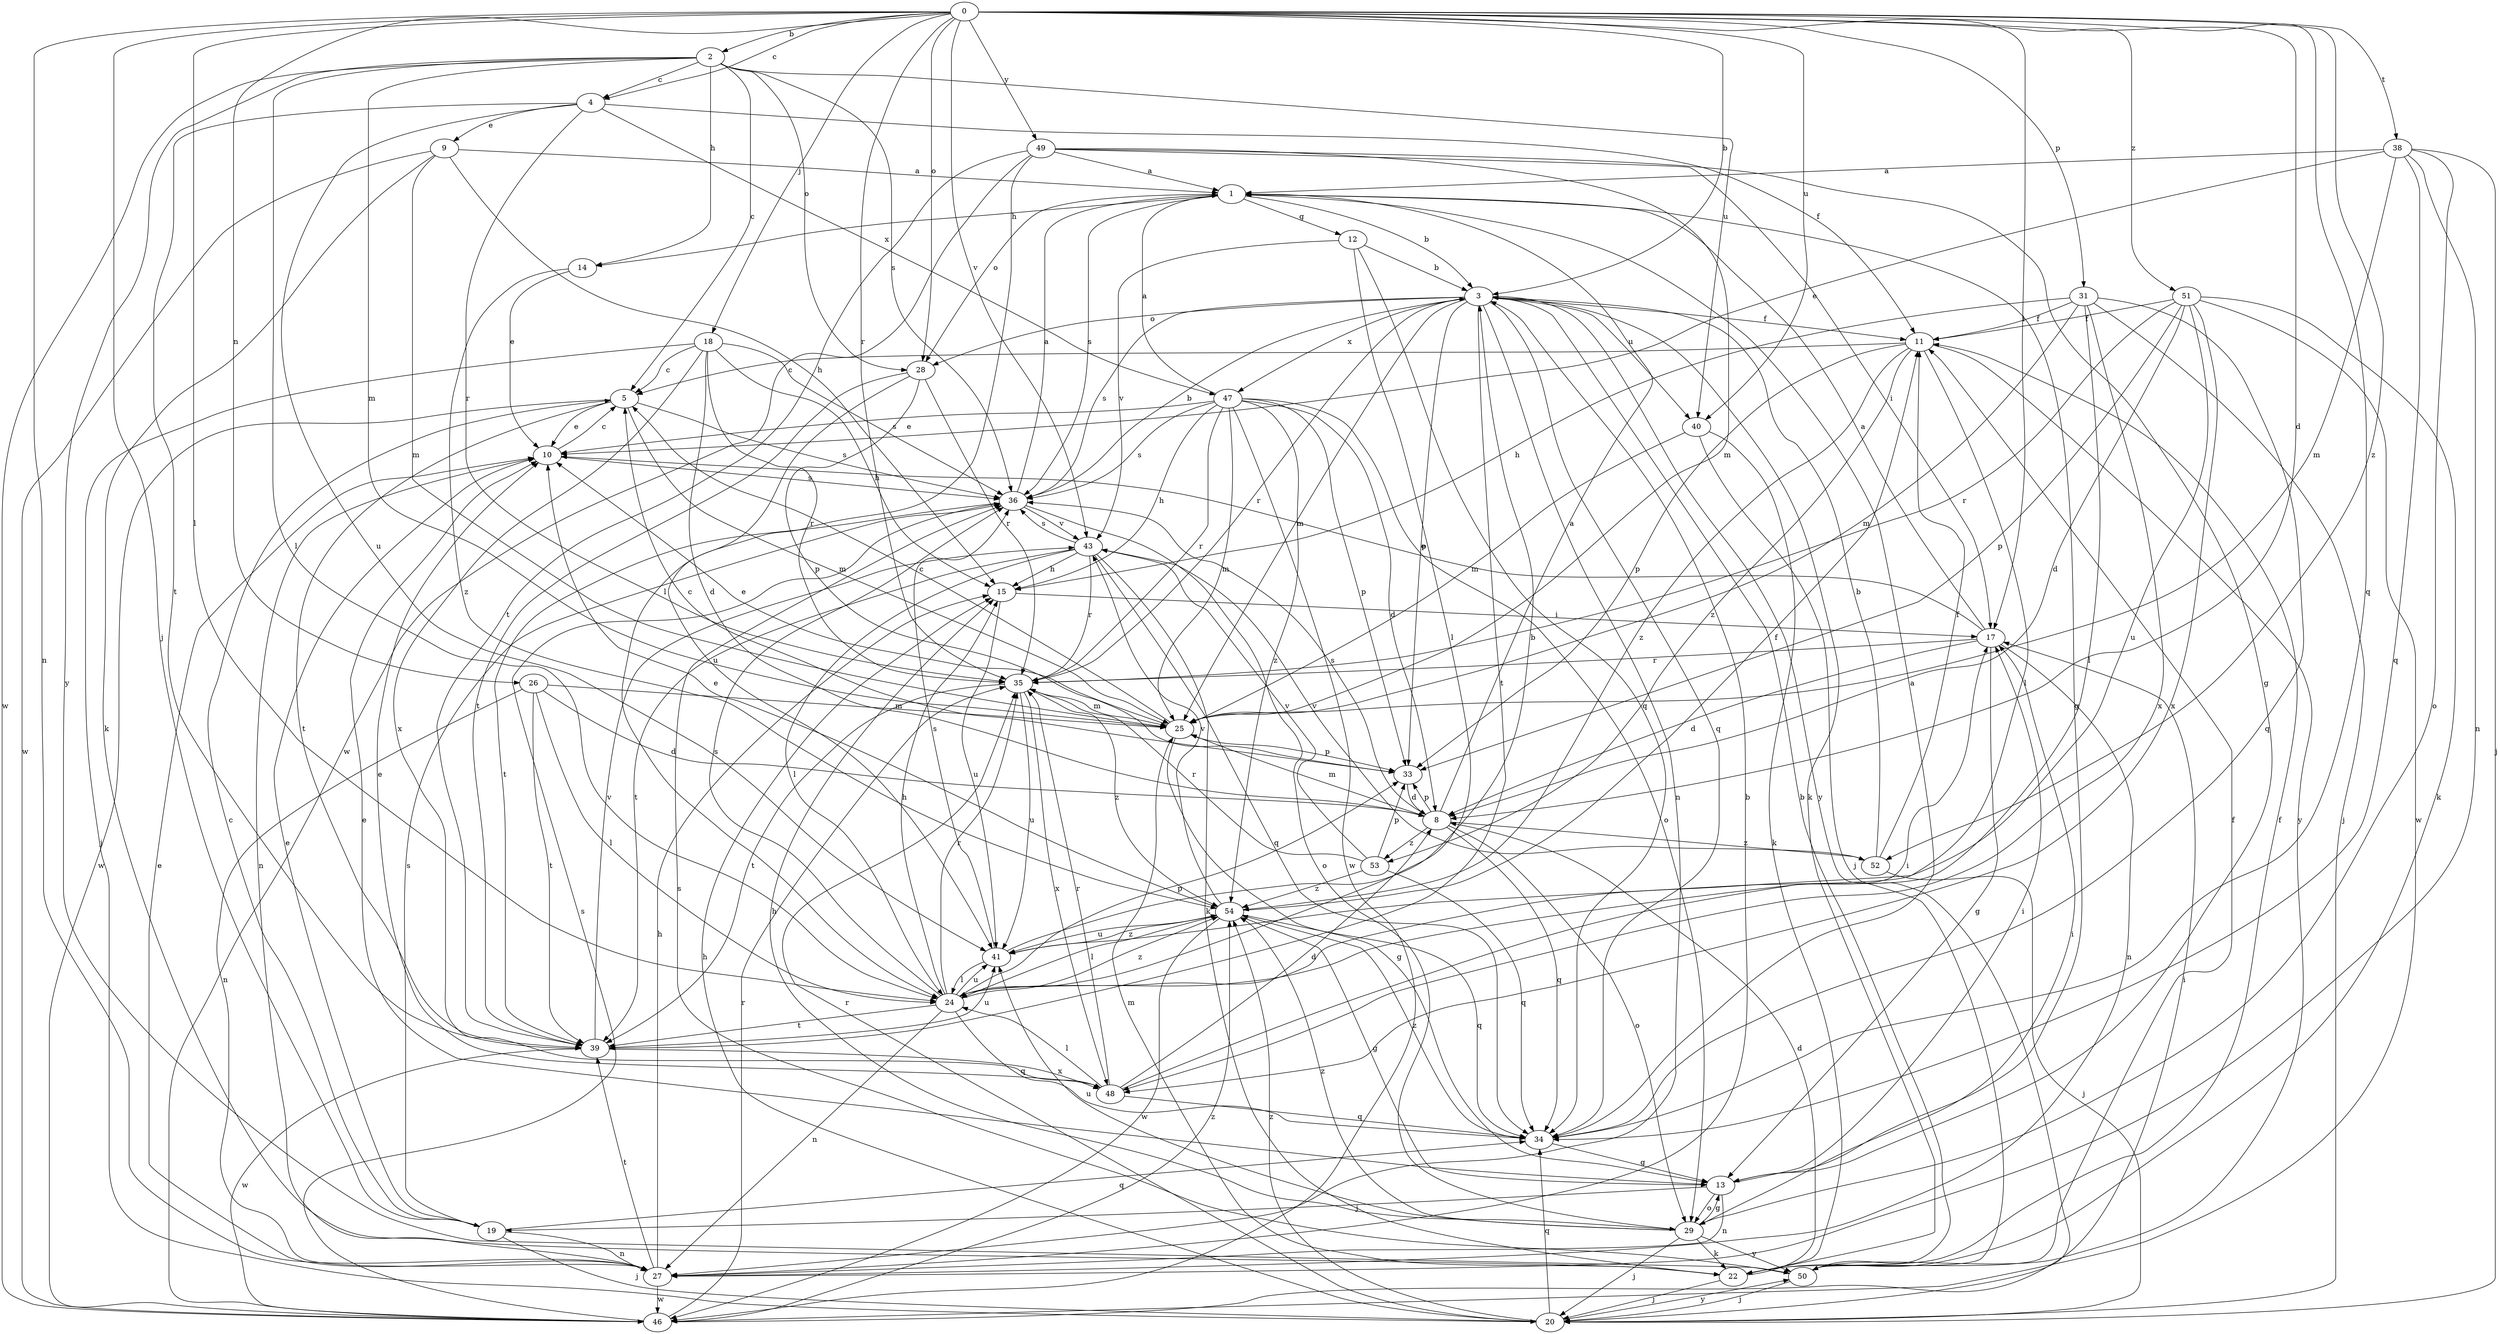 strict digraph  {
0;
1;
2;
3;
4;
5;
8;
9;
10;
11;
12;
13;
14;
15;
17;
18;
19;
20;
22;
24;
25;
26;
27;
28;
29;
31;
33;
34;
35;
36;
38;
39;
40;
41;
43;
46;
47;
48;
49;
50;
51;
52;
53;
54;
0 -> 2  [label=b];
0 -> 3  [label=b];
0 -> 4  [label=c];
0 -> 8  [label=d];
0 -> 17  [label=i];
0 -> 18  [label=j];
0 -> 19  [label=j];
0 -> 24  [label=l];
0 -> 26  [label=n];
0 -> 27  [label=n];
0 -> 28  [label=o];
0 -> 31  [label=p];
0 -> 34  [label=q];
0 -> 35  [label=r];
0 -> 38  [label=t];
0 -> 40  [label=u];
0 -> 43  [label=v];
0 -> 49  [label=y];
0 -> 51  [label=z];
0 -> 52  [label=z];
1 -> 3  [label=b];
1 -> 12  [label=g];
1 -> 13  [label=g];
1 -> 14  [label=h];
1 -> 28  [label=o];
1 -> 36  [label=s];
2 -> 4  [label=c];
2 -> 5  [label=c];
2 -> 14  [label=h];
2 -> 24  [label=l];
2 -> 25  [label=m];
2 -> 28  [label=o];
2 -> 36  [label=s];
2 -> 40  [label=u];
2 -> 46  [label=w];
2 -> 50  [label=y];
3 -> 11  [label=f];
3 -> 22  [label=k];
3 -> 25  [label=m];
3 -> 27  [label=n];
3 -> 28  [label=o];
3 -> 33  [label=p];
3 -> 34  [label=q];
3 -> 35  [label=r];
3 -> 36  [label=s];
3 -> 39  [label=t];
3 -> 40  [label=u];
3 -> 47  [label=x];
3 -> 50  [label=y];
4 -> 9  [label=e];
4 -> 11  [label=f];
4 -> 35  [label=r];
4 -> 39  [label=t];
4 -> 41  [label=u];
4 -> 47  [label=x];
5 -> 10  [label=e];
5 -> 25  [label=m];
5 -> 36  [label=s];
5 -> 39  [label=t];
5 -> 46  [label=w];
8 -> 1  [label=a];
8 -> 25  [label=m];
8 -> 29  [label=o];
8 -> 33  [label=p];
8 -> 34  [label=q];
8 -> 36  [label=s];
8 -> 52  [label=z];
8 -> 53  [label=z];
9 -> 1  [label=a];
9 -> 15  [label=h];
9 -> 22  [label=k];
9 -> 25  [label=m];
9 -> 46  [label=w];
10 -> 5  [label=c];
10 -> 27  [label=n];
10 -> 36  [label=s];
11 -> 5  [label=c];
11 -> 24  [label=l];
11 -> 33  [label=p];
11 -> 50  [label=y];
11 -> 53  [label=z];
11 -> 54  [label=z];
12 -> 3  [label=b];
12 -> 24  [label=l];
12 -> 34  [label=q];
12 -> 43  [label=v];
13 -> 10  [label=e];
13 -> 17  [label=i];
13 -> 19  [label=j];
13 -> 27  [label=n];
13 -> 29  [label=o];
14 -> 10  [label=e];
14 -> 54  [label=z];
15 -> 17  [label=i];
15 -> 41  [label=u];
17 -> 1  [label=a];
17 -> 8  [label=d];
17 -> 10  [label=e];
17 -> 13  [label=g];
17 -> 27  [label=n];
17 -> 35  [label=r];
18 -> 5  [label=c];
18 -> 8  [label=d];
18 -> 15  [label=h];
18 -> 20  [label=j];
18 -> 35  [label=r];
18 -> 36  [label=s];
18 -> 48  [label=x];
19 -> 5  [label=c];
19 -> 10  [label=e];
19 -> 20  [label=j];
19 -> 27  [label=n];
19 -> 34  [label=q];
19 -> 36  [label=s];
20 -> 15  [label=h];
20 -> 34  [label=q];
20 -> 35  [label=r];
20 -> 50  [label=y];
20 -> 54  [label=z];
22 -> 8  [label=d];
22 -> 11  [label=f];
22 -> 20  [label=j];
22 -> 25  [label=m];
24 -> 15  [label=h];
24 -> 27  [label=n];
24 -> 33  [label=p];
24 -> 34  [label=q];
24 -> 35  [label=r];
24 -> 36  [label=s];
24 -> 39  [label=t];
24 -> 41  [label=u];
24 -> 54  [label=z];
25 -> 5  [label=c];
25 -> 10  [label=e];
25 -> 13  [label=g];
25 -> 33  [label=p];
26 -> 8  [label=d];
26 -> 24  [label=l];
26 -> 25  [label=m];
26 -> 27  [label=n];
26 -> 39  [label=t];
27 -> 3  [label=b];
27 -> 10  [label=e];
27 -> 15  [label=h];
27 -> 39  [label=t];
27 -> 46  [label=w];
28 -> 33  [label=p];
28 -> 35  [label=r];
28 -> 39  [label=t];
28 -> 41  [label=u];
29 -> 13  [label=g];
29 -> 15  [label=h];
29 -> 17  [label=i];
29 -> 20  [label=j];
29 -> 22  [label=k];
29 -> 41  [label=u];
29 -> 50  [label=y];
29 -> 54  [label=z];
31 -> 11  [label=f];
31 -> 15  [label=h];
31 -> 20  [label=j];
31 -> 24  [label=l];
31 -> 25  [label=m];
31 -> 34  [label=q];
31 -> 48  [label=x];
33 -> 5  [label=c];
33 -> 8  [label=d];
34 -> 1  [label=a];
34 -> 13  [label=g];
34 -> 54  [label=z];
35 -> 25  [label=m];
35 -> 39  [label=t];
35 -> 41  [label=u];
35 -> 48  [label=x];
35 -> 54  [label=z];
36 -> 1  [label=a];
36 -> 3  [label=b];
36 -> 29  [label=o];
36 -> 39  [label=t];
36 -> 43  [label=v];
38 -> 1  [label=a];
38 -> 10  [label=e];
38 -> 20  [label=j];
38 -> 25  [label=m];
38 -> 27  [label=n];
38 -> 29  [label=o];
38 -> 34  [label=q];
39 -> 41  [label=u];
39 -> 43  [label=v];
39 -> 46  [label=w];
39 -> 48  [label=x];
40 -> 20  [label=j];
40 -> 22  [label=k];
40 -> 25  [label=m];
41 -> 3  [label=b];
41 -> 24  [label=l];
41 -> 36  [label=s];
41 -> 54  [label=z];
43 -> 15  [label=h];
43 -> 22  [label=k];
43 -> 24  [label=l];
43 -> 34  [label=q];
43 -> 35  [label=r];
43 -> 36  [label=s];
43 -> 39  [label=t];
46 -> 17  [label=i];
46 -> 35  [label=r];
46 -> 36  [label=s];
46 -> 54  [label=z];
47 -> 1  [label=a];
47 -> 8  [label=d];
47 -> 10  [label=e];
47 -> 15  [label=h];
47 -> 25  [label=m];
47 -> 29  [label=o];
47 -> 33  [label=p];
47 -> 35  [label=r];
47 -> 36  [label=s];
47 -> 46  [label=w];
47 -> 54  [label=z];
48 -> 8  [label=d];
48 -> 10  [label=e];
48 -> 17  [label=i];
48 -> 24  [label=l];
48 -> 34  [label=q];
48 -> 35  [label=r];
49 -> 1  [label=a];
49 -> 13  [label=g];
49 -> 17  [label=i];
49 -> 24  [label=l];
49 -> 25  [label=m];
49 -> 39  [label=t];
49 -> 46  [label=w];
50 -> 3  [label=b];
50 -> 11  [label=f];
50 -> 20  [label=j];
50 -> 36  [label=s];
51 -> 8  [label=d];
51 -> 11  [label=f];
51 -> 22  [label=k];
51 -> 33  [label=p];
51 -> 35  [label=r];
51 -> 41  [label=u];
51 -> 46  [label=w];
51 -> 48  [label=x];
52 -> 3  [label=b];
52 -> 11  [label=f];
52 -> 20  [label=j];
52 -> 43  [label=v];
53 -> 33  [label=p];
53 -> 34  [label=q];
53 -> 35  [label=r];
53 -> 43  [label=v];
53 -> 54  [label=z];
54 -> 10  [label=e];
54 -> 11  [label=f];
54 -> 13  [label=g];
54 -> 24  [label=l];
54 -> 34  [label=q];
54 -> 41  [label=u];
54 -> 43  [label=v];
54 -> 46  [label=w];
}

